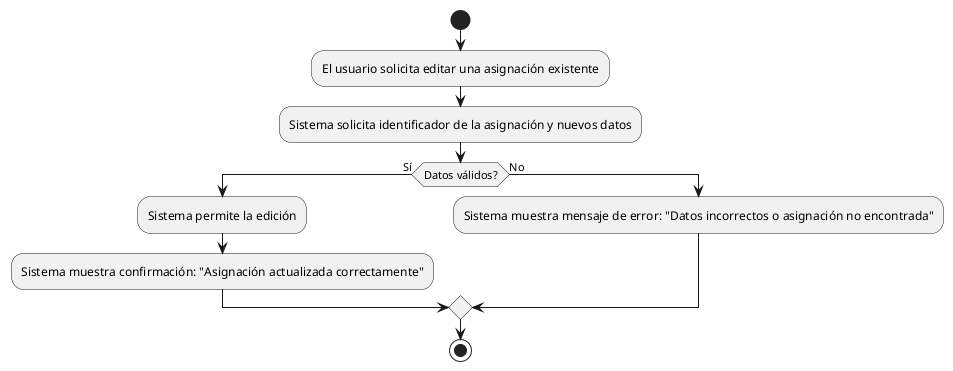 @startuml
start
:El usuario solicita editar una asignación existente;
:Sistema solicita identificador de la asignación y nuevos datos;
if (Datos válidos?) then (Sí)
  :Sistema permite la edición;
  :Sistema muestra confirmación: "Asignación actualizada correctamente";
else (No)
  :Sistema muestra mensaje de error: "Datos incorrectos o asignación no encontrada";
endif
stop
@enduml

